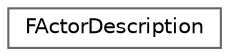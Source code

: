 digraph "类继承关系图"
{
 // INTERACTIVE_SVG=YES
 // LATEX_PDF_SIZE
  bgcolor="transparent";
  edge [fontname=Helvetica,fontsize=10,labelfontname=Helvetica,labelfontsize=10];
  node [fontname=Helvetica,fontsize=10,shape=box,height=0.2,width=0.4];
  rankdir="LR";
  Node0 [id="Node000000",label="FActorDescription",height=0.2,width=0.4,color="grey40", fillcolor="white", style="filled",URL="$d0/df6/structFActorDescription.html",tooltip="A description of a Carla Actor with all its variation."];
}
